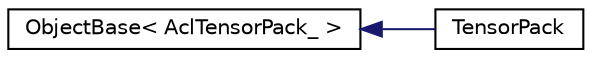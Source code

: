 digraph "Graphical Class Hierarchy"
{
 // LATEX_PDF_SIZE
  edge [fontname="Helvetica",fontsize="10",labelfontname="Helvetica",labelfontsize="10"];
  node [fontname="Helvetica",fontsize="10",shape=record];
  rankdir="LR";
  Node0 [label="ObjectBase\< AclTensorPack_ \>",height=0.2,width=0.4,color="black", fillcolor="white", style="filled",URL="$classacl_1_1detail_1_1_object_base.xhtml",tooltip=" "];
  Node0 -> Node1 [dir="back",color="midnightblue",fontsize="10",style="solid",fontname="Helvetica"];
  Node1 [label="TensorPack",height=0.2,width=0.4,color="black", fillcolor="white", style="filled",URL="$classacl_1_1_tensor_pack.xhtml",tooltip="Tensor pack class."];
}
